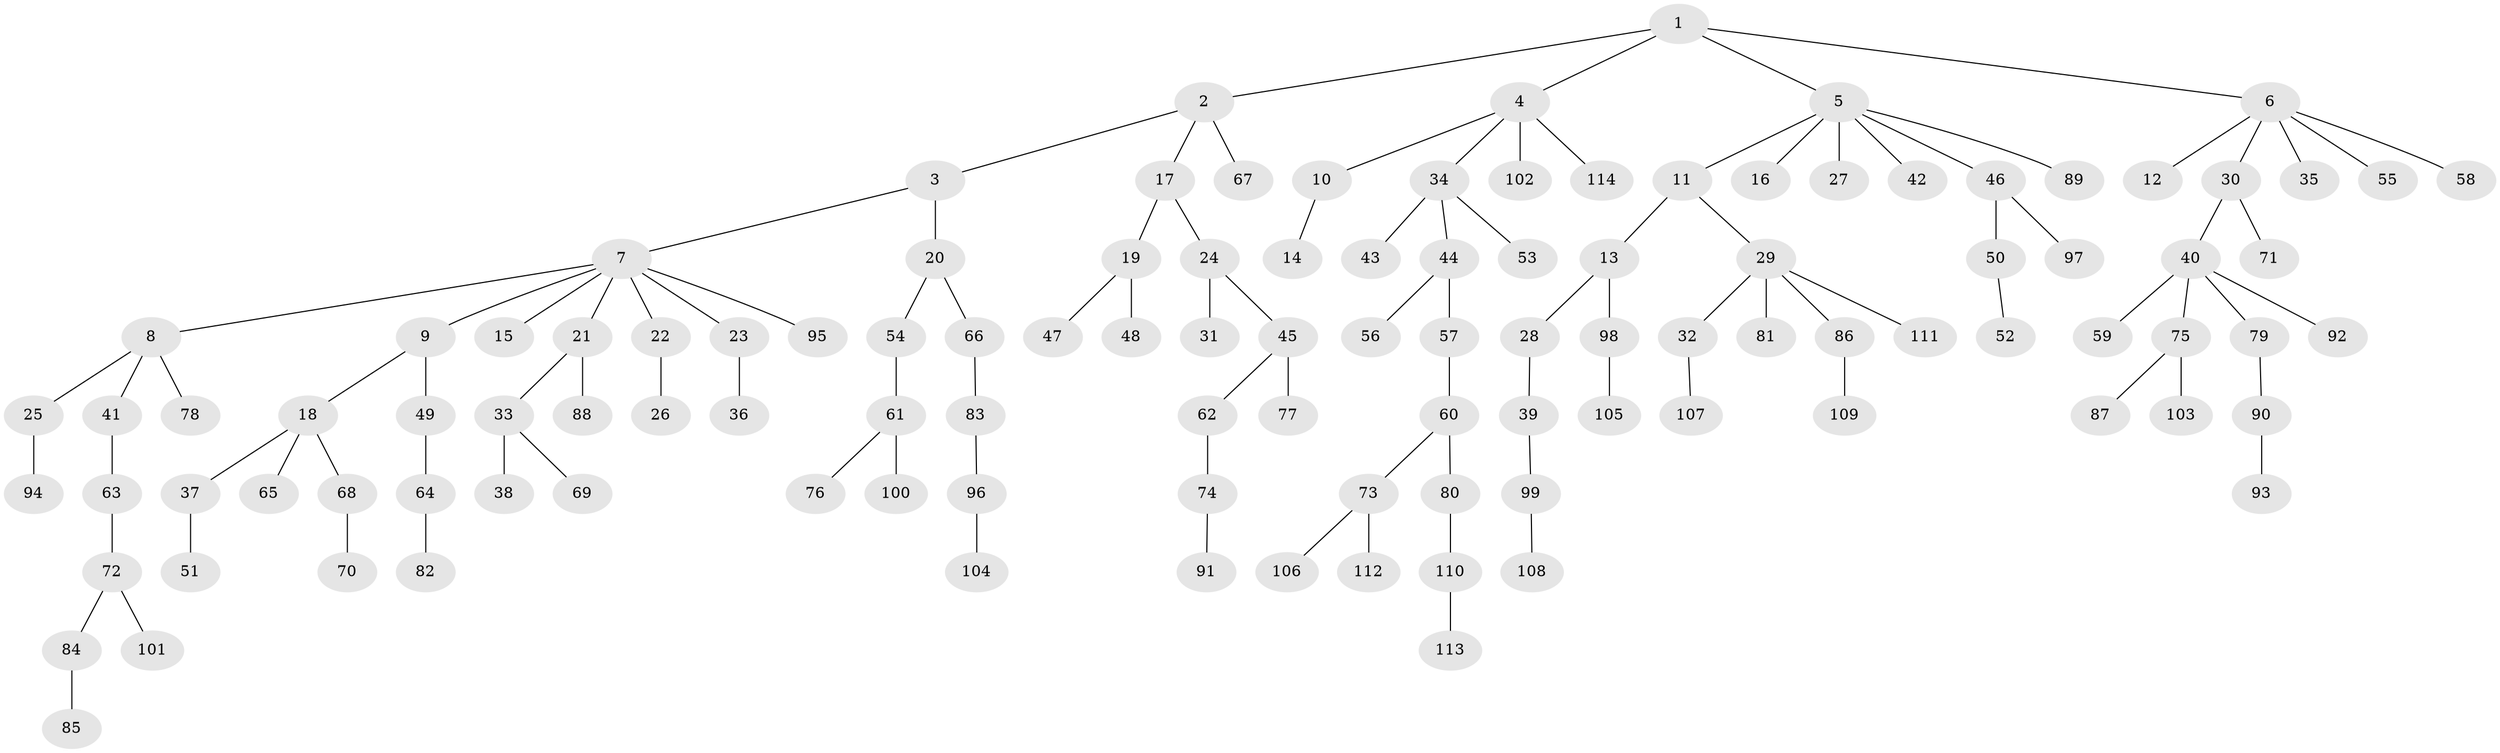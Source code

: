 // Generated by graph-tools (version 1.1) at 2025/02/03/09/25 03:02:31]
// undirected, 114 vertices, 113 edges
graph export_dot {
graph [start="1"]
  node [color=gray90,style=filled];
  1;
  2;
  3;
  4;
  5;
  6;
  7;
  8;
  9;
  10;
  11;
  12;
  13;
  14;
  15;
  16;
  17;
  18;
  19;
  20;
  21;
  22;
  23;
  24;
  25;
  26;
  27;
  28;
  29;
  30;
  31;
  32;
  33;
  34;
  35;
  36;
  37;
  38;
  39;
  40;
  41;
  42;
  43;
  44;
  45;
  46;
  47;
  48;
  49;
  50;
  51;
  52;
  53;
  54;
  55;
  56;
  57;
  58;
  59;
  60;
  61;
  62;
  63;
  64;
  65;
  66;
  67;
  68;
  69;
  70;
  71;
  72;
  73;
  74;
  75;
  76;
  77;
  78;
  79;
  80;
  81;
  82;
  83;
  84;
  85;
  86;
  87;
  88;
  89;
  90;
  91;
  92;
  93;
  94;
  95;
  96;
  97;
  98;
  99;
  100;
  101;
  102;
  103;
  104;
  105;
  106;
  107;
  108;
  109;
  110;
  111;
  112;
  113;
  114;
  1 -- 2;
  1 -- 4;
  1 -- 5;
  1 -- 6;
  2 -- 3;
  2 -- 17;
  2 -- 67;
  3 -- 7;
  3 -- 20;
  4 -- 10;
  4 -- 34;
  4 -- 102;
  4 -- 114;
  5 -- 11;
  5 -- 16;
  5 -- 27;
  5 -- 42;
  5 -- 46;
  5 -- 89;
  6 -- 12;
  6 -- 30;
  6 -- 35;
  6 -- 55;
  6 -- 58;
  7 -- 8;
  7 -- 9;
  7 -- 15;
  7 -- 21;
  7 -- 22;
  7 -- 23;
  7 -- 95;
  8 -- 25;
  8 -- 41;
  8 -- 78;
  9 -- 18;
  9 -- 49;
  10 -- 14;
  11 -- 13;
  11 -- 29;
  13 -- 28;
  13 -- 98;
  17 -- 19;
  17 -- 24;
  18 -- 37;
  18 -- 65;
  18 -- 68;
  19 -- 47;
  19 -- 48;
  20 -- 54;
  20 -- 66;
  21 -- 33;
  21 -- 88;
  22 -- 26;
  23 -- 36;
  24 -- 31;
  24 -- 45;
  25 -- 94;
  28 -- 39;
  29 -- 32;
  29 -- 81;
  29 -- 86;
  29 -- 111;
  30 -- 40;
  30 -- 71;
  32 -- 107;
  33 -- 38;
  33 -- 69;
  34 -- 43;
  34 -- 44;
  34 -- 53;
  37 -- 51;
  39 -- 99;
  40 -- 59;
  40 -- 75;
  40 -- 79;
  40 -- 92;
  41 -- 63;
  44 -- 56;
  44 -- 57;
  45 -- 62;
  45 -- 77;
  46 -- 50;
  46 -- 97;
  49 -- 64;
  50 -- 52;
  54 -- 61;
  57 -- 60;
  60 -- 73;
  60 -- 80;
  61 -- 76;
  61 -- 100;
  62 -- 74;
  63 -- 72;
  64 -- 82;
  66 -- 83;
  68 -- 70;
  72 -- 84;
  72 -- 101;
  73 -- 106;
  73 -- 112;
  74 -- 91;
  75 -- 87;
  75 -- 103;
  79 -- 90;
  80 -- 110;
  83 -- 96;
  84 -- 85;
  86 -- 109;
  90 -- 93;
  96 -- 104;
  98 -- 105;
  99 -- 108;
  110 -- 113;
}
